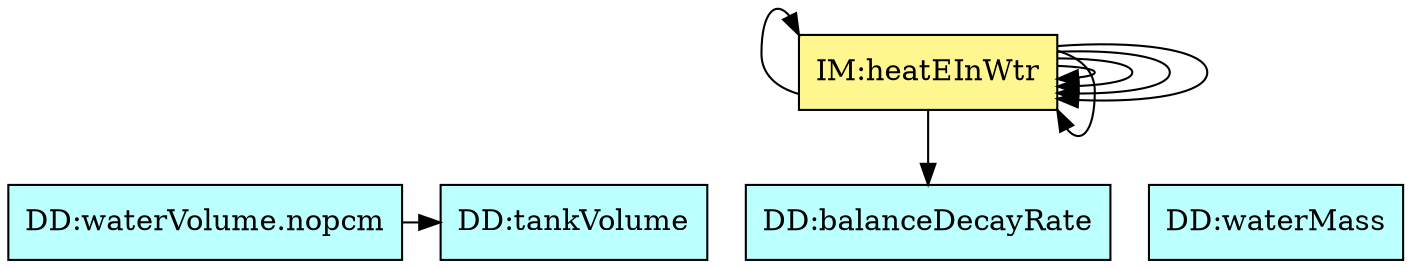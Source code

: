 digraph refvsref {
	wVol -> tankVol;
	theory:rocTempSimpRC -> theory:consThermECS;
	theory:rocTempSimpRC -> theory:rocTempSimpRC;
	theory:htFluxC -> theory:nwtnCoolingTM;
	theory:eBalanceOnWtrRC -> tauW;
	theory:eBalanceOnWtrRC -> theory:rocTempSimpRC;
	theory:eBalanceOnWtrRC -> theory:htFluxC;
	theory:heatEInWtrIM -> theory:sensHeat;


	wMass	[shape=box, color=black, style=filled, fillcolor=paleturquoise1, label="DD:waterMass"];
	wVol	[shape=box, color=black, style=filled, fillcolor=paleturquoise1, label="DD:waterVolume.nopcm"];
	tankVol	[shape=box, color=black, style=filled, fillcolor=paleturquoise1, label="DD:tankVolume"];
	tauW	[shape=box, color=black, style=filled, fillcolor=paleturquoise1, label="DD:balanceDecayRate"];

	subgraph DD {
	rank="same"
	{wMass, wVol, tankVol, tauW}
	}

	theory:consThermECS	[shape=box, color=black, style=filled, fillcolor=pink, label="TM:consThermE"];
	theory:sensHeat	[shape=box, color=black, style=filled, fillcolor=pink, label="TM:sensHtE"];
	theory:nwtnCoolingTM	[shape=box, color=black, style=filled, fillcolor=pink, label="TM:nwtnCooling"];

	subgraph TM {
	rank="same"
	{theory:consThermECS, theory:sensHeat, theory:nwtnCoolingTM}
	}

	theory:rocTempSimpRC	[shape=box, color=black, style=filled, fillcolor=palegreen, label="GD:rocTempSimp"];
	theory:htFluxC	[shape=box, color=black, style=filled, fillcolor=palegreen, label="GD:htFluxWaterFromCoil"];

	subgraph GD {
	rank="same"
	{theory:rocTempSimpRC, theory:htFluxC}
	}

	theory:eBalanceOnWtrRC	[shape=box, color=black, style=filled, fillcolor=khaki1, label="IM:eBalanceOnWtr"];
	theory:heatEInWtrIM	[shape=box, color=black, style=filled, fillcolor=khaki1, label="IM:heatEInWtr"];

	subgraph IM {
	rank="same"
	{theory:eBalanceOnWtrRC, theory:heatEInWtrIM}
	}

}
